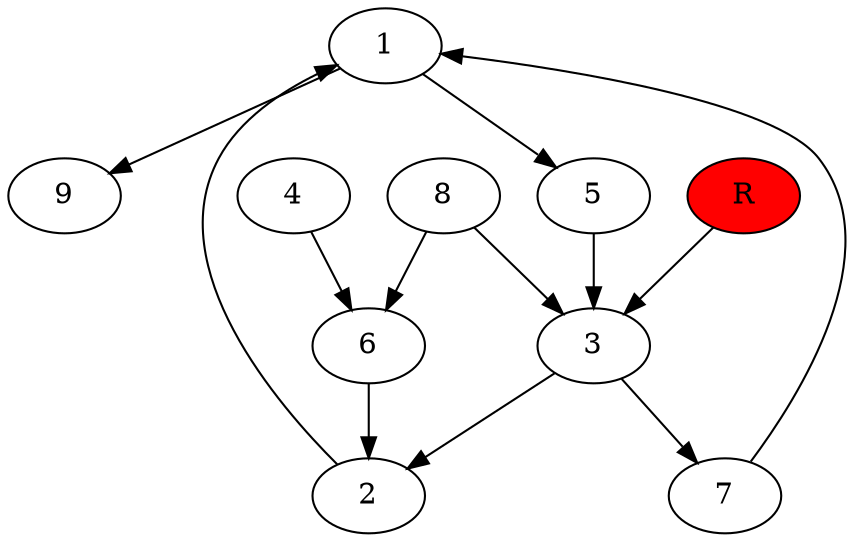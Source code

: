 digraph prb60205 {
	1
	2
	3
	4
	5
	6
	7
	8
	R [fillcolor="#ff0000" style=filled]
	1 -> 5
	1 -> 9
	2 -> 1
	3 -> 2
	3 -> 7
	4 -> 6
	5 -> 3
	6 -> 2
	7 -> 1
	8 -> 3
	8 -> 6
	R -> 3
}

